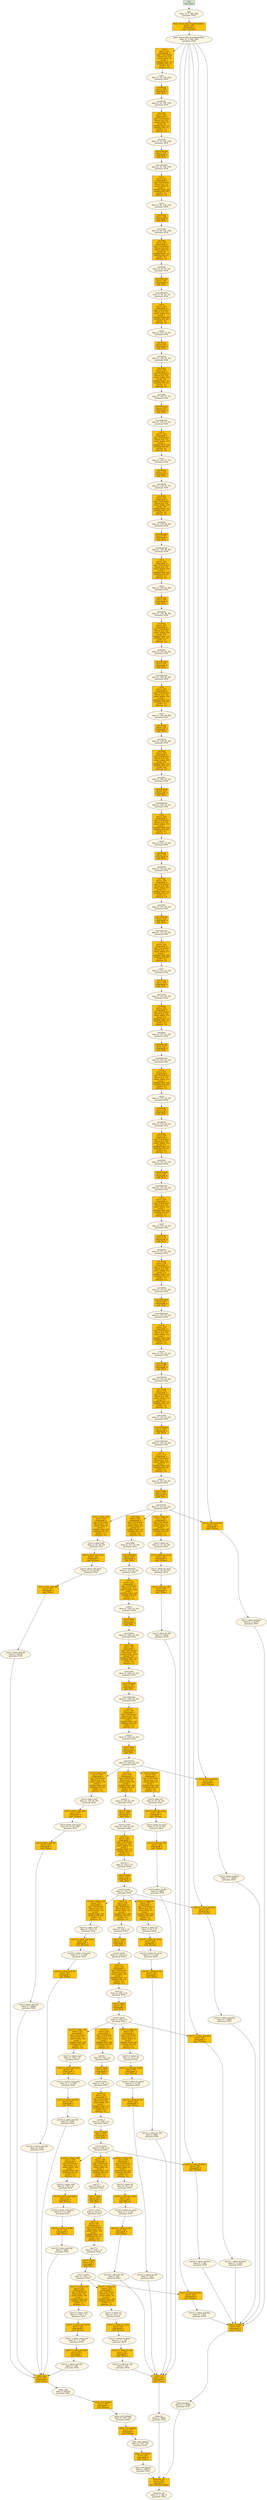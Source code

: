 strict digraph Network {
	layer_data [shape="box", style="filled", fillcolor="#D9EAD3", label="data\ntype: Input"];
	data_data [shape="ellipse", style="filled", fillcolor="#FCF6E3", label="data\ndims: [1, 3, 300, 300]\nprecision: FP32"];
	layer_data -> data_data;
	layer_Mul1__Fused_Mul__FusedScaleShift_ [shape="box", style="filled", fillcolor="#D9EAD3", fillcolor="#FFC405", label="Mul1_/Fused_Mul_/FusedScaleShift_\ndevice: CPU\nsubgraph#: 0\ntype: ScaleShift"];
	data_Mul1__Fused_Mul__FusedScaleShift_ [shape="ellipse", style="filled", fillcolor="#FCF6E3", label="Mul1_/Fused_Mul_/FusedScaleShift_\ndims: [1, 3, 300, 300]\nprecision: FP16"];
	layer_Mul1__Fused_Mul__FusedScaleShift_ -> data_Mul1__Fused_Mul__FusedScaleShift_;
	data_data -> layer_Mul1__Fused_Mul__FusedScaleShift_;
	layer_conv0 [shape="box", style="filled", fillcolor="#D9EAD3", fillcolor="#FFC405", label="conv0\ndevice: CPU\nsubgraph#: 0\ntype: Convolution\nkernel size: 3x3\noutput depth: 32\ngroup: 1\npadding begin: 1x1\npadding end: 1x1\nstrides: 2x2\ndilations: 1x1"];
	data_conv0 [shape="ellipse", style="filled", fillcolor="#FCF6E3", label="conv0\ndims: [1, 32, 150, 150]\nprecision: FP16"];
	layer_conv0 -> data_conv0;
	data_Mul1__Fused_Mul__FusedScaleShift_ -> layer_conv0;
	layer_conv0_relu [shape="box", style="filled", fillcolor="#D9EAD3", fillcolor="#FFC405", label="conv0/relu\ndevice: CPU\nsubgraph#: 0\ntype: ReLU"];
	data_conv0_relu [shape="ellipse", style="filled", fillcolor="#FCF6E3", label="conv0/relu\ndims: [1, 32, 150, 150]\nprecision: FP16"];
	layer_conv0_relu -> data_conv0_relu;
	data_conv0 -> layer_conv0_relu;
	layer_conv1_dw [shape="box", style="filled", fillcolor="#D9EAD3", fillcolor="#FFC405", label="conv1/dw\ndevice: CPU\nsubgraph#: 0\ntype: Convolution\nkernel size: 3x3\noutput depth: 32\ngroup: 32\npadding begin: 1x1\npadding end: 1x1\nstrides: 1x1\ndilations: 1x1"];
	data_conv1_dw [shape="ellipse", style="filled", fillcolor="#FCF6E3", label="conv1/dw\ndims: [1, 32, 150, 150]\nprecision: FP16"];
	layer_conv1_dw -> data_conv1_dw;
	data_conv0_relu -> layer_conv1_dw;
	layer_conv1_dw_relu [shape="box", style="filled", fillcolor="#D9EAD3", fillcolor="#FFC405", label="conv1/dw/relu\ndevice: CPU\nsubgraph#: 0\ntype: ReLU"];
	data_conv1_dw_relu [shape="ellipse", style="filled", fillcolor="#FCF6E3", label="conv1/dw/relu\ndims: [1, 32, 150, 150]\nprecision: FP16"];
	layer_conv1_dw_relu -> data_conv1_dw_relu;
	data_conv1_dw -> layer_conv1_dw_relu;
	layer_conv1 [shape="box", style="filled", fillcolor="#D9EAD3", fillcolor="#FFC405", label="conv1\ndevice: CPU\nsubgraph#: 0\ntype: Convolution\nkernel size: 1x1\noutput depth: 64\ngroup: 1\npadding begin: 0x0\npadding end: 0x0\nstrides: 1x1\ndilations: 1x1"];
	data_conv1 [shape="ellipse", style="filled", fillcolor="#FCF6E3", label="conv1\ndims: [1, 64, 150, 150]\nprecision: FP16"];
	layer_conv1 -> data_conv1;
	data_conv1_dw_relu -> layer_conv1;
	layer_conv1_relu [shape="box", style="filled", fillcolor="#D9EAD3", fillcolor="#FFC405", label="conv1/relu\ndevice: CPU\nsubgraph#: 0\ntype: ReLU"];
	data_conv1_relu [shape="ellipse", style="filled", fillcolor="#FCF6E3", label="conv1/relu\ndims: [1, 64, 150, 150]\nprecision: FP16"];
	layer_conv1_relu -> data_conv1_relu;
	data_conv1 -> layer_conv1_relu;
	layer_conv2_dw [shape="box", style="filled", fillcolor="#D9EAD3", fillcolor="#FFC405", label="conv2/dw\ndevice: CPU\nsubgraph#: 0\ntype: Convolution\nkernel size: 3x3\noutput depth: 64\ngroup: 64\npadding begin: 1x1\npadding end: 1x1\nstrides: 2x2\ndilations: 1x1"];
	data_conv2_dw [shape="ellipse", style="filled", fillcolor="#FCF6E3", label="conv2/dw\ndims: [1, 64, 75, 75]\nprecision: FP16"];
	layer_conv2_dw -> data_conv2_dw;
	data_conv1_relu -> layer_conv2_dw;
	layer_conv2_dw_relu [shape="box", style="filled", fillcolor="#D9EAD3", fillcolor="#FFC405", label="conv2/dw/relu\ndevice: CPU\nsubgraph#: 0\ntype: ReLU"];
	data_conv2_dw_relu [shape="ellipse", style="filled", fillcolor="#FCF6E3", label="conv2/dw/relu\ndims: [1, 64, 75, 75]\nprecision: FP16"];
	layer_conv2_dw_relu -> data_conv2_dw_relu;
	data_conv2_dw -> layer_conv2_dw_relu;
	layer_conv2 [shape="box", style="filled", fillcolor="#D9EAD3", fillcolor="#FFC405", label="conv2\ndevice: CPU\nsubgraph#: 0\ntype: Convolution\nkernel size: 1x1\noutput depth: 128\ngroup: 1\npadding begin: 0x0\npadding end: 0x0\nstrides: 1x1\ndilations: 1x1"];
	data_conv2 [shape="ellipse", style="filled", fillcolor="#FCF6E3", label="conv2\ndims: [1, 128, 75, 75]\nprecision: FP16"];
	layer_conv2 -> data_conv2;
	data_conv2_dw_relu -> layer_conv2;
	layer_conv2_relu [shape="box", style="filled", fillcolor="#D9EAD3", fillcolor="#FFC405", label="conv2/relu\ndevice: CPU\nsubgraph#: 0\ntype: ReLU"];
	data_conv2_relu [shape="ellipse", style="filled", fillcolor="#FCF6E3", label="conv2/relu\ndims: [1, 128, 75, 75]\nprecision: FP16"];
	layer_conv2_relu -> data_conv2_relu;
	data_conv2 -> layer_conv2_relu;
	layer_conv3_dw [shape="box", style="filled", fillcolor="#D9EAD3", fillcolor="#FFC405", label="conv3/dw\ndevice: CPU\nsubgraph#: 0\ntype: Convolution\nkernel size: 3x3\noutput depth: 128\ngroup: 128\npadding begin: 1x1\npadding end: 1x1\nstrides: 1x1\ndilations: 1x1"];
	data_conv3_dw [shape="ellipse", style="filled", fillcolor="#FCF6E3", label="conv3/dw\ndims: [1, 128, 75, 75]\nprecision: FP16"];
	layer_conv3_dw -> data_conv3_dw;
	data_conv2_relu -> layer_conv3_dw;
	layer_conv3_dw_relu [shape="box", style="filled", fillcolor="#D9EAD3", fillcolor="#FFC405", label="conv3/dw/relu\ndevice: CPU\nsubgraph#: 0\ntype: ReLU"];
	data_conv3_dw_relu [shape="ellipse", style="filled", fillcolor="#FCF6E3", label="conv3/dw/relu\ndims: [1, 128, 75, 75]\nprecision: FP16"];
	layer_conv3_dw_relu -> data_conv3_dw_relu;
	data_conv3_dw -> layer_conv3_dw_relu;
	layer_conv3 [shape="box", style="filled", fillcolor="#D9EAD3", fillcolor="#FFC405", label="conv3\ndevice: CPU\nsubgraph#: 0\ntype: Convolution\nkernel size: 1x1\noutput depth: 128\ngroup: 1\npadding begin: 0x0\npadding end: 0x0\nstrides: 1x1\ndilations: 1x1"];
	data_conv3 [shape="ellipse", style="filled", fillcolor="#FCF6E3", label="conv3\ndims: [1, 128, 75, 75]\nprecision: FP16"];
	layer_conv3 -> data_conv3;
	data_conv3_dw_relu -> layer_conv3;
	layer_conv3_relu [shape="box", style="filled", fillcolor="#D9EAD3", fillcolor="#FFC405", label="conv3/relu\ndevice: CPU\nsubgraph#: 0\ntype: ReLU"];
	data_conv3_relu [shape="ellipse", style="filled", fillcolor="#FCF6E3", label="conv3/relu\ndims: [1, 128, 75, 75]\nprecision: FP16"];
	layer_conv3_relu -> data_conv3_relu;
	data_conv3 -> layer_conv3_relu;
	layer_conv4_dw [shape="box", style="filled", fillcolor="#D9EAD3", fillcolor="#FFC405", label="conv4/dw\ndevice: CPU\nsubgraph#: 0\ntype: Convolution\nkernel size: 3x3\noutput depth: 128\ngroup: 128\npadding begin: 1x1\npadding end: 1x1\nstrides: 2x2\ndilations: 1x1"];
	data_conv4_dw [shape="ellipse", style="filled", fillcolor="#FCF6E3", label="conv4/dw\ndims: [1, 128, 38, 38]\nprecision: FP16"];
	layer_conv4_dw -> data_conv4_dw;
	data_conv3_relu -> layer_conv4_dw;
	layer_conv4_dw_relu [shape="box", style="filled", fillcolor="#D9EAD3", fillcolor="#FFC405", label="conv4/dw/relu\ndevice: CPU\nsubgraph#: 0\ntype: ReLU"];
	data_conv4_dw_relu [shape="ellipse", style="filled", fillcolor="#FCF6E3", label="conv4/dw/relu\ndims: [1, 128, 38, 38]\nprecision: FP16"];
	layer_conv4_dw_relu -> data_conv4_dw_relu;
	data_conv4_dw -> layer_conv4_dw_relu;
	layer_conv4 [shape="box", style="filled", fillcolor="#D9EAD3", fillcolor="#FFC405", label="conv4\ndevice: CPU\nsubgraph#: 0\ntype: Convolution\nkernel size: 1x1\noutput depth: 256\ngroup: 1\npadding begin: 0x0\npadding end: 0x0\nstrides: 1x1\ndilations: 1x1"];
	data_conv4 [shape="ellipse", style="filled", fillcolor="#FCF6E3", label="conv4\ndims: [1, 256, 38, 38]\nprecision: FP16"];
	layer_conv4 -> data_conv4;
	data_conv4_dw_relu -> layer_conv4;
	layer_conv4_relu [shape="box", style="filled", fillcolor="#D9EAD3", fillcolor="#FFC405", label="conv4/relu\ndevice: CPU\nsubgraph#: 0\ntype: ReLU"];
	data_conv4_relu [shape="ellipse", style="filled", fillcolor="#FCF6E3", label="conv4/relu\ndims: [1, 256, 38, 38]\nprecision: FP16"];
	layer_conv4_relu -> data_conv4_relu;
	data_conv4 -> layer_conv4_relu;
	layer_conv5_dw [shape="box", style="filled", fillcolor="#D9EAD3", fillcolor="#FFC405", label="conv5/dw\ndevice: CPU\nsubgraph#: 0\ntype: Convolution\nkernel size: 3x3\noutput depth: 256\ngroup: 256\npadding begin: 1x1\npadding end: 1x1\nstrides: 1x1\ndilations: 1x1"];
	data_conv5_dw [shape="ellipse", style="filled", fillcolor="#FCF6E3", label="conv5/dw\ndims: [1, 256, 38, 38]\nprecision: FP16"];
	layer_conv5_dw -> data_conv5_dw;
	data_conv4_relu -> layer_conv5_dw;
	layer_conv5_dw_relu [shape="box", style="filled", fillcolor="#D9EAD3", fillcolor="#FFC405", label="conv5/dw/relu\ndevice: CPU\nsubgraph#: 0\ntype: ReLU"];
	data_conv5_dw_relu [shape="ellipse", style="filled", fillcolor="#FCF6E3", label="conv5/dw/relu\ndims: [1, 256, 38, 38]\nprecision: FP16"];
	layer_conv5_dw_relu -> data_conv5_dw_relu;
	data_conv5_dw -> layer_conv5_dw_relu;
	layer_conv5 [shape="box", style="filled", fillcolor="#D9EAD3", fillcolor="#FFC405", label="conv5\ndevice: CPU\nsubgraph#: 0\ntype: Convolution\nkernel size: 1x1\noutput depth: 256\ngroup: 1\npadding begin: 0x0\npadding end: 0x0\nstrides: 1x1\ndilations: 1x1"];
	data_conv5 [shape="ellipse", style="filled", fillcolor="#FCF6E3", label="conv5\ndims: [1, 256, 38, 38]\nprecision: FP16"];
	layer_conv5 -> data_conv5;
	data_conv5_dw_relu -> layer_conv5;
	layer_conv5_relu [shape="box", style="filled", fillcolor="#D9EAD3", fillcolor="#FFC405", label="conv5/relu\ndevice: CPU\nsubgraph#: 0\ntype: ReLU"];
	data_conv5_relu [shape="ellipse", style="filled", fillcolor="#FCF6E3", label="conv5/relu\ndims: [1, 256, 38, 38]\nprecision: FP16"];
	layer_conv5_relu -> data_conv5_relu;
	data_conv5 -> layer_conv5_relu;
	layer_conv6_dw [shape="box", style="filled", fillcolor="#D9EAD3", fillcolor="#FFC405", label="conv6/dw\ndevice: CPU\nsubgraph#: 0\ntype: Convolution\nkernel size: 3x3\noutput depth: 256\ngroup: 256\npadding begin: 1x1\npadding end: 1x1\nstrides: 2x2\ndilations: 1x1"];
	data_conv6_dw [shape="ellipse", style="filled", fillcolor="#FCF6E3", label="conv6/dw\ndims: [1, 256, 19, 19]\nprecision: FP16"];
	layer_conv6_dw -> data_conv6_dw;
	data_conv5_relu -> layer_conv6_dw;
	layer_conv6_dw_relu [shape="box", style="filled", fillcolor="#D9EAD3", fillcolor="#FFC405", label="conv6/dw/relu\ndevice: CPU\nsubgraph#: 0\ntype: ReLU"];
	data_conv6_dw_relu [shape="ellipse", style="filled", fillcolor="#FCF6E3", label="conv6/dw/relu\ndims: [1, 256, 19, 19]\nprecision: FP16"];
	layer_conv6_dw_relu -> data_conv6_dw_relu;
	data_conv6_dw -> layer_conv6_dw_relu;
	layer_conv6 [shape="box", style="filled", fillcolor="#D9EAD3", fillcolor="#FFC405", label="conv6\ndevice: CPU\nsubgraph#: 0\ntype: Convolution\nkernel size: 1x1\noutput depth: 512\ngroup: 1\npadding begin: 0x0\npadding end: 0x0\nstrides: 1x1\ndilations: 1x1"];
	data_conv6 [shape="ellipse", style="filled", fillcolor="#FCF6E3", label="conv6\ndims: [1, 512, 19, 19]\nprecision: FP16"];
	layer_conv6 -> data_conv6;
	data_conv6_dw_relu -> layer_conv6;
	layer_conv6_relu [shape="box", style="filled", fillcolor="#D9EAD3", fillcolor="#FFC405", label="conv6/relu\ndevice: CPU\nsubgraph#: 0\ntype: ReLU"];
	data_conv6_relu [shape="ellipse", style="filled", fillcolor="#FCF6E3", label="conv6/relu\ndims: [1, 512, 19, 19]\nprecision: FP16"];
	layer_conv6_relu -> data_conv6_relu;
	data_conv6 -> layer_conv6_relu;
	layer_conv7_dw [shape="box", style="filled", fillcolor="#D9EAD3", fillcolor="#FFC405", label="conv7/dw\ndevice: CPU\nsubgraph#: 0\ntype: Convolution\nkernel size: 3x3\noutput depth: 512\ngroup: 512\npadding begin: 1x1\npadding end: 1x1\nstrides: 1x1\ndilations: 1x1"];
	data_conv7_dw [shape="ellipse", style="filled", fillcolor="#FCF6E3", label="conv7/dw\ndims: [1, 512, 19, 19]\nprecision: FP16"];
	layer_conv7_dw -> data_conv7_dw;
	data_conv6_relu -> layer_conv7_dw;
	layer_conv7_dw_relu [shape="box", style="filled", fillcolor="#D9EAD3", fillcolor="#FFC405", label="conv7/dw/relu\ndevice: CPU\nsubgraph#: 0\ntype: ReLU"];
	data_conv7_dw_relu [shape="ellipse", style="filled", fillcolor="#FCF6E3", label="conv7/dw/relu\ndims: [1, 512, 19, 19]\nprecision: FP16"];
	layer_conv7_dw_relu -> data_conv7_dw_relu;
	data_conv7_dw -> layer_conv7_dw_relu;
	layer_conv7 [shape="box", style="filled", fillcolor="#D9EAD3", fillcolor="#FFC405", label="conv7\ndevice: CPU\nsubgraph#: 0\ntype: Convolution\nkernel size: 1x1\noutput depth: 512\ngroup: 1\npadding begin: 0x0\npadding end: 0x0\nstrides: 1x1\ndilations: 1x1"];
	data_conv7 [shape="ellipse", style="filled", fillcolor="#FCF6E3", label="conv7\ndims: [1, 512, 19, 19]\nprecision: FP16"];
	layer_conv7 -> data_conv7;
	data_conv7_dw_relu -> layer_conv7;
	layer_conv7_relu [shape="box", style="filled", fillcolor="#D9EAD3", fillcolor="#FFC405", label="conv7/relu\ndevice: CPU\nsubgraph#: 0\ntype: ReLU"];
	data_conv7_relu [shape="ellipse", style="filled", fillcolor="#FCF6E3", label="conv7/relu\ndims: [1, 512, 19, 19]\nprecision: FP16"];
	layer_conv7_relu -> data_conv7_relu;
	data_conv7 -> layer_conv7_relu;
	layer_conv8_dw [shape="box", style="filled", fillcolor="#D9EAD3", fillcolor="#FFC405", label="conv8/dw\ndevice: CPU\nsubgraph#: 0\ntype: Convolution\nkernel size: 3x3\noutput depth: 512\ngroup: 512\npadding begin: 1x1\npadding end: 1x1\nstrides: 1x1\ndilations: 1x1"];
	data_conv8_dw [shape="ellipse", style="filled", fillcolor="#FCF6E3", label="conv8/dw\ndims: [1, 512, 19, 19]\nprecision: FP16"];
	layer_conv8_dw -> data_conv8_dw;
	data_conv7_relu -> layer_conv8_dw;
	layer_conv8_dw_relu [shape="box", style="filled", fillcolor="#D9EAD3", fillcolor="#FFC405", label="conv8/dw/relu\ndevice: CPU\nsubgraph#: 0\ntype: ReLU"];
	data_conv8_dw_relu [shape="ellipse", style="filled", fillcolor="#FCF6E3", label="conv8/dw/relu\ndims: [1, 512, 19, 19]\nprecision: FP16"];
	layer_conv8_dw_relu -> data_conv8_dw_relu;
	data_conv8_dw -> layer_conv8_dw_relu;
	layer_conv8 [shape="box", style="filled", fillcolor="#D9EAD3", fillcolor="#FFC405", label="conv8\ndevice: CPU\nsubgraph#: 0\ntype: Convolution\nkernel size: 1x1\noutput depth: 512\ngroup: 1\npadding begin: 0x0\npadding end: 0x0\nstrides: 1x1\ndilations: 1x1"];
	data_conv8 [shape="ellipse", style="filled", fillcolor="#FCF6E3", label="conv8\ndims: [1, 512, 19, 19]\nprecision: FP16"];
	layer_conv8 -> data_conv8;
	data_conv8_dw_relu -> layer_conv8;
	layer_conv8_relu [shape="box", style="filled", fillcolor="#D9EAD3", fillcolor="#FFC405", label="conv8/relu\ndevice: CPU\nsubgraph#: 0\ntype: ReLU"];
	data_conv8_relu [shape="ellipse", style="filled", fillcolor="#FCF6E3", label="conv8/relu\ndims: [1, 512, 19, 19]\nprecision: FP16"];
	layer_conv8_relu -> data_conv8_relu;
	data_conv8 -> layer_conv8_relu;
	layer_conv9_dw [shape="box", style="filled", fillcolor="#D9EAD3", fillcolor="#FFC405", label="conv9/dw\ndevice: CPU\nsubgraph#: 0\ntype: Convolution\nkernel size: 3x3\noutput depth: 512\ngroup: 512\npadding begin: 1x1\npadding end: 1x1\nstrides: 1x1\ndilations: 1x1"];
	data_conv9_dw [shape="ellipse", style="filled", fillcolor="#FCF6E3", label="conv9/dw\ndims: [1, 512, 19, 19]\nprecision: FP16"];
	layer_conv9_dw -> data_conv9_dw;
	data_conv8_relu -> layer_conv9_dw;
	layer_conv9_dw_relu [shape="box", style="filled", fillcolor="#D9EAD3", fillcolor="#FFC405", label="conv9/dw/relu\ndevice: CPU\nsubgraph#: 0\ntype: ReLU"];
	data_conv9_dw_relu [shape="ellipse", style="filled", fillcolor="#FCF6E3", label="conv9/dw/relu\ndims: [1, 512, 19, 19]\nprecision: FP16"];
	layer_conv9_dw_relu -> data_conv9_dw_relu;
	data_conv9_dw -> layer_conv9_dw_relu;
	layer_conv9 [shape="box", style="filled", fillcolor="#D9EAD3", fillcolor="#FFC405", label="conv9\ndevice: CPU\nsubgraph#: 0\ntype: Convolution\nkernel size: 1x1\noutput depth: 512\ngroup: 1\npadding begin: 0x0\npadding end: 0x0\nstrides: 1x1\ndilations: 1x1"];
	data_conv9 [shape="ellipse", style="filled", fillcolor="#FCF6E3", label="conv9\ndims: [1, 512, 19, 19]\nprecision: FP16"];
	layer_conv9 -> data_conv9;
	data_conv9_dw_relu -> layer_conv9;
	layer_conv9_relu [shape="box", style="filled", fillcolor="#D9EAD3", fillcolor="#FFC405", label="conv9/relu\ndevice: CPU\nsubgraph#: 0\ntype: ReLU"];
	data_conv9_relu [shape="ellipse", style="filled", fillcolor="#FCF6E3", label="conv9/relu\ndims: [1, 512, 19, 19]\nprecision: FP16"];
	layer_conv9_relu -> data_conv9_relu;
	data_conv9 -> layer_conv9_relu;
	layer_conv10_dw [shape="box", style="filled", fillcolor="#D9EAD3", fillcolor="#FFC405", label="conv10/dw\ndevice: CPU\nsubgraph#: 0\ntype: Convolution\nkernel size: 3x3\noutput depth: 512\ngroup: 512\npadding begin: 1x1\npadding end: 1x1\nstrides: 1x1\ndilations: 1x1"];
	data_conv10_dw [shape="ellipse", style="filled", fillcolor="#FCF6E3", label="conv10/dw\ndims: [1, 512, 19, 19]\nprecision: FP16"];
	layer_conv10_dw -> data_conv10_dw;
	data_conv9_relu -> layer_conv10_dw;
	layer_conv10_dw_relu [shape="box", style="filled", fillcolor="#D9EAD3", fillcolor="#FFC405", label="conv10/dw/relu\ndevice: CPU\nsubgraph#: 0\ntype: ReLU"];
	data_conv10_dw_relu [shape="ellipse", style="filled", fillcolor="#FCF6E3", label="conv10/dw/relu\ndims: [1, 512, 19, 19]\nprecision: FP16"];
	layer_conv10_dw_relu -> data_conv10_dw_relu;
	data_conv10_dw -> layer_conv10_dw_relu;
	layer_conv10 [shape="box", style="filled", fillcolor="#D9EAD3", fillcolor="#FFC405", label="conv10\ndevice: CPU\nsubgraph#: 0\ntype: Convolution\nkernel size: 1x1\noutput depth: 512\ngroup: 1\npadding begin: 0x0\npadding end: 0x0\nstrides: 1x1\ndilations: 1x1"];
	data_conv10 [shape="ellipse", style="filled", fillcolor="#FCF6E3", label="conv10\ndims: [1, 512, 19, 19]\nprecision: FP16"];
	layer_conv10 -> data_conv10;
	data_conv10_dw_relu -> layer_conv10;
	layer_conv10_relu [shape="box", style="filled", fillcolor="#D9EAD3", fillcolor="#FFC405", label="conv10/relu\ndevice: CPU\nsubgraph#: 0\ntype: ReLU"];
	data_conv10_relu [shape="ellipse", style="filled", fillcolor="#FCF6E3", label="conv10/relu\ndims: [1, 512, 19, 19]\nprecision: FP16"];
	layer_conv10_relu -> data_conv10_relu;
	data_conv10 -> layer_conv10_relu;
	layer_conv11_dw [shape="box", style="filled", fillcolor="#D9EAD3", fillcolor="#FFC405", label="conv11/dw\ndevice: CPU\nsubgraph#: 0\ntype: Convolution\nkernel size: 3x3\noutput depth: 512\ngroup: 512\npadding begin: 1x1\npadding end: 1x1\nstrides: 1x1\ndilations: 1x1"];
	data_conv11_dw [shape="ellipse", style="filled", fillcolor="#FCF6E3", label="conv11/dw\ndims: [1, 512, 19, 19]\nprecision: FP16"];
	layer_conv11_dw -> data_conv11_dw;
	data_conv10_relu -> layer_conv11_dw;
	layer_conv11_dw_relu [shape="box", style="filled", fillcolor="#D9EAD3", fillcolor="#FFC405", label="conv11/dw/relu\ndevice: CPU\nsubgraph#: 0\ntype: ReLU"];
	data_conv11_dw_relu [shape="ellipse", style="filled", fillcolor="#FCF6E3", label="conv11/dw/relu\ndims: [1, 512, 19, 19]\nprecision: FP16"];
	layer_conv11_dw_relu -> data_conv11_dw_relu;
	data_conv11_dw -> layer_conv11_dw_relu;
	layer_conv11 [shape="box", style="filled", fillcolor="#D9EAD3", fillcolor="#FFC405", label="conv11\ndevice: CPU\nsubgraph#: 0\ntype: Convolution\nkernel size: 1x1\noutput depth: 512\ngroup: 1\npadding begin: 0x0\npadding end: 0x0\nstrides: 1x1\ndilations: 1x1"];
	data_conv11 [shape="ellipse", style="filled", fillcolor="#FCF6E3", label="conv11\ndims: [1, 512, 19, 19]\nprecision: FP16"];
	layer_conv11 -> data_conv11;
	data_conv11_dw_relu -> layer_conv11;
	layer_conv11_relu [shape="box", style="filled", fillcolor="#D9EAD3", fillcolor="#FFC405", label="conv11/relu\ndevice: CPU\nsubgraph#: 0\ntype: ReLU"];
	data_conv11_relu [shape="ellipse", style="filled", fillcolor="#FCF6E3", label="conv11/relu\ndims: [1, 512, 19, 19]\nprecision: FP16"];
	layer_conv11_relu -> data_conv11_relu;
	data_conv11 -> layer_conv11_relu;
	layer_conv12_dw [shape="box", style="filled", fillcolor="#D9EAD3", fillcolor="#FFC405", label="conv12/dw\ndevice: CPU\nsubgraph#: 0\ntype: Convolution\nkernel size: 3x3\noutput depth: 512\ngroup: 512\npadding begin: 1x1\npadding end: 1x1\nstrides: 2x2\ndilations: 1x1"];
	data_conv12_dw [shape="ellipse", style="filled", fillcolor="#FCF6E3", label="conv12/dw\ndims: [1, 512, 10, 10]\nprecision: FP16"];
	layer_conv12_dw -> data_conv12_dw;
	data_conv11_relu -> layer_conv12_dw;
	layer_conv12_dw_relu [shape="box", style="filled", fillcolor="#D9EAD3", fillcolor="#FFC405", label="conv12/dw/relu\ndevice: CPU\nsubgraph#: 0\ntype: ReLU"];
	data_conv12_dw_relu [shape="ellipse", style="filled", fillcolor="#FCF6E3", label="conv12/dw/relu\ndims: [1, 512, 10, 10]\nprecision: FP16"];
	layer_conv12_dw_relu -> data_conv12_dw_relu;
	data_conv12_dw -> layer_conv12_dw_relu;
	layer_conv12 [shape="box", style="filled", fillcolor="#D9EAD3", fillcolor="#FFC405", label="conv12\ndevice: CPU\nsubgraph#: 0\ntype: Convolution\nkernel size: 1x1\noutput depth: 1024\ngroup: 1\npadding begin: 0x0\npadding end: 0x0\nstrides: 1x1\ndilations: 1x1"];
	data_conv12 [shape="ellipse", style="filled", fillcolor="#FCF6E3", label="conv12\ndims: [1, 1024, 10, 10]\nprecision: FP16"];
	layer_conv12 -> data_conv12;
	data_conv12_dw_relu -> layer_conv12;
	layer_conv12_relu [shape="box", style="filled", fillcolor="#D9EAD3", fillcolor="#FFC405", label="conv12/relu\ndevice: CPU\nsubgraph#: 0\ntype: ReLU"];
	data_conv12_relu [shape="ellipse", style="filled", fillcolor="#FCF6E3", label="conv12/relu\ndims: [1, 1024, 10, 10]\nprecision: FP16"];
	layer_conv12_relu -> data_conv12_relu;
	data_conv12 -> layer_conv12_relu;
	layer_conv13_dw [shape="box", style="filled", fillcolor="#D9EAD3", fillcolor="#FFC405", label="conv13/dw\ndevice: CPU\nsubgraph#: 0\ntype: Convolution\nkernel size: 3x3\noutput depth: 1024\ngroup: 1024\npadding begin: 1x1\npadding end: 1x1\nstrides: 1x1\ndilations: 1x1"];
	data_conv13_dw [shape="ellipse", style="filled", fillcolor="#FCF6E3", label="conv13/dw\ndims: [1, 1024, 10, 10]\nprecision: FP16"];
	layer_conv13_dw -> data_conv13_dw;
	data_conv12_relu -> layer_conv13_dw;
	layer_conv13_dw_relu [shape="box", style="filled", fillcolor="#D9EAD3", fillcolor="#FFC405", label="conv13/dw/relu\ndevice: CPU\nsubgraph#: 0\ntype: ReLU"];
	data_conv13_dw_relu [shape="ellipse", style="filled", fillcolor="#FCF6E3", label="conv13/dw/relu\ndims: [1, 1024, 10, 10]\nprecision: FP16"];
	layer_conv13_dw_relu -> data_conv13_dw_relu;
	data_conv13_dw -> layer_conv13_dw_relu;
	layer_conv13 [shape="box", style="filled", fillcolor="#D9EAD3", fillcolor="#FFC405", label="conv13\ndevice: CPU\nsubgraph#: 0\ntype: Convolution\nkernel size: 1x1\noutput depth: 1024\ngroup: 1\npadding begin: 0x0\npadding end: 0x0\nstrides: 1x1\ndilations: 1x1"];
	data_conv13 [shape="ellipse", style="filled", fillcolor="#FCF6E3", label="conv13\ndims: [1, 1024, 10, 10]\nprecision: FP16"];
	layer_conv13 -> data_conv13;
	data_conv13_dw_relu -> layer_conv13;
	layer_conv13_relu [shape="box", style="filled", fillcolor="#D9EAD3", fillcolor="#FFC405", label="conv13/relu\ndevice: CPU\nsubgraph#: 0\ntype: ReLU"];
	data_conv13_relu [shape="ellipse", style="filled", fillcolor="#FCF6E3", label="conv13/relu\ndims: [1, 1024, 10, 10]\nprecision: FP16"];
	layer_conv13_relu -> data_conv13_relu;
	data_conv13 -> layer_conv13_relu;
	layer_conv14_1 [shape="box", style="filled", fillcolor="#D9EAD3", fillcolor="#FFC405", label="conv14_1\ndevice: CPU\nsubgraph#: 0\ntype: Convolution\nkernel size: 1x1\noutput depth: 256\ngroup: 1\npadding begin: 0x0\npadding end: 0x0\nstrides: 1x1\ndilations: 1x1"];
	data_conv14_1 [shape="ellipse", style="filled", fillcolor="#FCF6E3", label="conv14_1\ndims: [1, 256, 10, 10]\nprecision: FP16"];
	layer_conv14_1 -> data_conv14_1;
	data_conv13_relu -> layer_conv14_1;
	layer_conv14_1_relu [shape="box", style="filled", fillcolor="#D9EAD3", fillcolor="#FFC405", label="conv14_1/relu\ndevice: CPU\nsubgraph#: 0\ntype: ReLU"];
	data_conv14_1_relu [shape="ellipse", style="filled", fillcolor="#FCF6E3", label="conv14_1/relu\ndims: [1, 256, 10, 10]\nprecision: FP16"];
	layer_conv14_1_relu -> data_conv14_1_relu;
	data_conv14_1 -> layer_conv14_1_relu;
	layer_conv14_2 [shape="box", style="filled", fillcolor="#D9EAD3", fillcolor="#FFC405", label="conv14_2\ndevice: CPU\nsubgraph#: 0\ntype: Convolution\nkernel size: 3x3\noutput depth: 512\ngroup: 1\npadding begin: 1x1\npadding end: 1x1\nstrides: 2x2\ndilations: 1x1"];
	data_conv14_2 [shape="ellipse", style="filled", fillcolor="#FCF6E3", label="conv14_2\ndims: [1, 512, 5, 5]\nprecision: FP16"];
	layer_conv14_2 -> data_conv14_2;
	data_conv14_1_relu -> layer_conv14_2;
	layer_conv14_2_relu [shape="box", style="filled", fillcolor="#D9EAD3", fillcolor="#FFC405", label="conv14_2/relu\ndevice: CPU\nsubgraph#: 0\ntype: ReLU"];
	data_conv14_2_relu [shape="ellipse", style="filled", fillcolor="#FCF6E3", label="conv14_2/relu\ndims: [1, 512, 5, 5]\nprecision: FP16"];
	layer_conv14_2_relu -> data_conv14_2_relu;
	data_conv14_2 -> layer_conv14_2_relu;
	layer_conv15_1 [shape="box", style="filled", fillcolor="#D9EAD3", fillcolor="#FFC405", label="conv15_1\ndevice: CPU\nsubgraph#: 0\ntype: Convolution\nkernel size: 1x1\noutput depth: 128\ngroup: 1\npadding begin: 0x0\npadding end: 0x0\nstrides: 1x1\ndilations: 1x1"];
	data_conv15_1 [shape="ellipse", style="filled", fillcolor="#FCF6E3", label="conv15_1\ndims: [1, 128, 5, 5]\nprecision: FP16"];
	layer_conv15_1 -> data_conv15_1;
	data_conv14_2_relu -> layer_conv15_1;
	layer_conv15_1_relu [shape="box", style="filled", fillcolor="#D9EAD3", fillcolor="#FFC405", label="conv15_1/relu\ndevice: CPU\nsubgraph#: 0\ntype: ReLU"];
	data_conv15_1_relu [shape="ellipse", style="filled", fillcolor="#FCF6E3", label="conv15_1/relu\ndims: [1, 128, 5, 5]\nprecision: FP16"];
	layer_conv15_1_relu -> data_conv15_1_relu;
	data_conv15_1 -> layer_conv15_1_relu;
	layer_conv15_2 [shape="box", style="filled", fillcolor="#D9EAD3", fillcolor="#FFC405", label="conv15_2\ndevice: CPU\nsubgraph#: 0\ntype: Convolution\nkernel size: 3x3\noutput depth: 256\ngroup: 1\npadding begin: 1x1\npadding end: 1x1\nstrides: 2x2\ndilations: 1x1"];
	data_conv15_2 [shape="ellipse", style="filled", fillcolor="#FCF6E3", label="conv15_2\ndims: [1, 256, 3, 3]\nprecision: FP16"];
	layer_conv15_2 -> data_conv15_2;
	data_conv15_1_relu -> layer_conv15_2;
	layer_conv15_2_relu [shape="box", style="filled", fillcolor="#D9EAD3", fillcolor="#FFC405", label="conv15_2/relu\ndevice: CPU\nsubgraph#: 0\ntype: ReLU"];
	data_conv15_2_relu [shape="ellipse", style="filled", fillcolor="#FCF6E3", label="conv15_2/relu\ndims: [1, 256, 3, 3]\nprecision: FP16"];
	layer_conv15_2_relu -> data_conv15_2_relu;
	data_conv15_2 -> layer_conv15_2_relu;
	layer_conv16_1 [shape="box", style="filled", fillcolor="#D9EAD3", fillcolor="#FFC405", label="conv16_1\ndevice: CPU\nsubgraph#: 0\ntype: Convolution\nkernel size: 1x1\noutput depth: 128\ngroup: 1\npadding begin: 0x0\npadding end: 0x0\nstrides: 1x1\ndilations: 1x1"];
	data_conv16_1 [shape="ellipse", style="filled", fillcolor="#FCF6E3", label="conv16_1\ndims: [1, 128, 3, 3]\nprecision: FP16"];
	layer_conv16_1 -> data_conv16_1;
	data_conv15_2_relu -> layer_conv16_1;
	layer_conv16_1_relu [shape="box", style="filled", fillcolor="#D9EAD3", fillcolor="#FFC405", label="conv16_1/relu\ndevice: CPU\nsubgraph#: 0\ntype: ReLU"];
	data_conv16_1_relu [shape="ellipse", style="filled", fillcolor="#FCF6E3", label="conv16_1/relu\ndims: [1, 128, 3, 3]\nprecision: FP16"];
	layer_conv16_1_relu -> data_conv16_1_relu;
	data_conv16_1 -> layer_conv16_1_relu;
	layer_conv16_2 [shape="box", style="filled", fillcolor="#D9EAD3", fillcolor="#FFC405", label="conv16_2\ndevice: CPU\nsubgraph#: 0\ntype: Convolution\nkernel size: 3x3\noutput depth: 256\ngroup: 1\npadding begin: 1x1\npadding end: 1x1\nstrides: 2x2\ndilations: 1x1"];
	data_conv16_2 [shape="ellipse", style="filled", fillcolor="#FCF6E3", label="conv16_2\ndims: [1, 256, 2, 2]\nprecision: FP16"];
	layer_conv16_2 -> data_conv16_2;
	data_conv16_1_relu -> layer_conv16_2;
	layer_conv16_2_relu [shape="box", style="filled", fillcolor="#D9EAD3", fillcolor="#FFC405", label="conv16_2/relu\ndevice: CPU\nsubgraph#: 0\ntype: ReLU"];
	data_conv16_2_relu [shape="ellipse", style="filled", fillcolor="#FCF6E3", label="conv16_2/relu\ndims: [1, 256, 2, 2]\nprecision: FP16"];
	layer_conv16_2_relu -> data_conv16_2_relu;
	data_conv16_2 -> layer_conv16_2_relu;
	layer_conv17_1 [shape="box", style="filled", fillcolor="#D9EAD3", fillcolor="#FFC405", label="conv17_1\ndevice: CPU\nsubgraph#: 0\ntype: Convolution\nkernel size: 1x1\noutput depth: 64\ngroup: 1\npadding begin: 0x0\npadding end: 0x0\nstrides: 1x1\ndilations: 1x1"];
	data_conv17_1 [shape="ellipse", style="filled", fillcolor="#FCF6E3", label="conv17_1\ndims: [1, 64, 2, 2]\nprecision: FP16"];
	layer_conv17_1 -> data_conv17_1;
	data_conv16_2_relu -> layer_conv17_1;
	layer_conv17_1_relu [shape="box", style="filled", fillcolor="#D9EAD3", fillcolor="#FFC405", label="conv17_1/relu\ndevice: CPU\nsubgraph#: 0\ntype: ReLU"];
	data_conv17_1_relu [shape="ellipse", style="filled", fillcolor="#FCF6E3", label="conv17_1/relu\ndims: [1, 64, 2, 2]\nprecision: FP16"];
	layer_conv17_1_relu -> data_conv17_1_relu;
	data_conv17_1 -> layer_conv17_1_relu;
	layer_conv17_2 [shape="box", style="filled", fillcolor="#D9EAD3", fillcolor="#FFC405", label="conv17_2\ndevice: CPU\nsubgraph#: 0\ntype: Convolution\nkernel size: 3x3\noutput depth: 128\ngroup: 1\npadding begin: 1x1\npadding end: 1x1\nstrides: 2x2\ndilations: 1x1"];
	data_conv17_2 [shape="ellipse", style="filled", fillcolor="#FCF6E3", label="conv17_2\ndims: [1, 128, 1, 1]\nprecision: FP16"];
	layer_conv17_2 -> data_conv17_2;
	data_conv17_1_relu -> layer_conv17_2;
	layer_conv17_2_relu [shape="box", style="filled", fillcolor="#D9EAD3", fillcolor="#FFC405", label="conv17_2/relu\ndevice: CPU\nsubgraph#: 0\ntype: ReLU"];
	data_conv17_2_relu [shape="ellipse", style="filled", fillcolor="#FCF6E3", label="conv17_2/relu\ndims: [1, 128, 1, 1]\nprecision: FP16"];
	layer_conv17_2_relu -> data_conv17_2_relu;
	data_conv17_2 -> layer_conv17_2_relu;
	layer_conv17_2_mbox_priorbox [shape="box", style="filled", fillcolor="#D9EAD3", fillcolor="#FFC405", label="conv17_2_mbox_priorbox\ndevice: CPU\nsubgraph#: 0\ntype: PriorBox"];
	data_conv17_2_mbox_priorbox [shape="ellipse", style="filled", fillcolor="#FCF6E3", label="conv17_2_mbox_priorbox\ndims: [1, 2, 24]\nprecision: FP16"];
	layer_conv17_2_mbox_priorbox -> data_conv17_2_mbox_priorbox;
	data_conv17_2_relu -> layer_conv17_2_mbox_priorbox;
	data_Mul1__Fused_Mul__FusedScaleShift_ -> layer_conv17_2_mbox_priorbox;
	layer_conv17_2_mbox_loc [shape="box", style="filled", fillcolor="#D9EAD3", fillcolor="#FFC405", label="conv17_2_mbox_loc\ndevice: CPU\nsubgraph#: 0\ntype: Convolution\nkernel size: 1x1\noutput depth: 24\ngroup: 1\npadding begin: 0x0\npadding end: 0x0\nstrides: 1x1\ndilations: 1x1"];
	data_conv17_2_mbox_loc [shape="ellipse", style="filled", fillcolor="#FCF6E3", label="conv17_2_mbox_loc\ndims: [1, 24, 1, 1]\nprecision: FP16"];
	layer_conv17_2_mbox_loc -> data_conv17_2_mbox_loc;
	data_conv17_2_relu -> layer_conv17_2_mbox_loc;
	layer_conv17_2_mbox_loc_perm [shape="box", style="filled", fillcolor="#D9EAD3", fillcolor="#FFC405", label="conv17_2_mbox_loc_perm\ndevice: CPU\nsubgraph#: 0\ntype: Permute"];
	data_conv17_2_mbox_loc_perm [shape="ellipse", style="filled", fillcolor="#FCF6E3", label="conv17_2_mbox_loc_perm\ndims: [1, 1, 1, 24]\nprecision: FP16"];
	layer_conv17_2_mbox_loc_perm -> data_conv17_2_mbox_loc_perm;
	data_conv17_2_mbox_loc -> layer_conv17_2_mbox_loc_perm;
	layer_conv17_2_mbox_loc_flat [shape="box", style="filled", fillcolor="#D9EAD3", fillcolor="#FFC405", label="conv17_2_mbox_loc_flat\ndevice: CPU\nsubgraph#: 0\ntype: Flatten"];
	data_conv17_2_mbox_loc_flat [shape="ellipse", style="filled", fillcolor="#FCF6E3", label="conv17_2_mbox_loc_flat\ndims: [1, 24]\nprecision: FP16"];
	layer_conv17_2_mbox_loc_flat -> data_conv17_2_mbox_loc_flat;
	data_conv17_2_mbox_loc_perm -> layer_conv17_2_mbox_loc_flat;
	layer_conv17_2_mbox_conf [shape="box", style="filled", fillcolor="#D9EAD3", fillcolor="#FFC405", label="conv17_2_mbox_conf\ndevice: CPU\nsubgraph#: 0\ntype: Convolution\nkernel size: 1x1\noutput depth: 126\ngroup: 1\npadding begin: 0x0\npadding end: 0x0\nstrides: 1x1\ndilations: 1x1"];
	data_conv17_2_mbox_conf [shape="ellipse", style="filled", fillcolor="#FCF6E3", label="conv17_2_mbox_conf\ndims: [1, 126, 1, 1]\nprecision: FP16"];
	layer_conv17_2_mbox_conf -> data_conv17_2_mbox_conf;
	data_conv17_2_relu -> layer_conv17_2_mbox_conf;
	layer_conv17_2_mbox_conf_perm [shape="box", style="filled", fillcolor="#D9EAD3", fillcolor="#FFC405", label="conv17_2_mbox_conf_perm\ndevice: CPU\nsubgraph#: 0\ntype: Permute"];
	data_conv17_2_mbox_conf_perm [shape="ellipse", style="filled", fillcolor="#FCF6E3", label="conv17_2_mbox_conf_perm\ndims: [1, 1, 1, 126]\nprecision: FP16"];
	layer_conv17_2_mbox_conf_perm -> data_conv17_2_mbox_conf_perm;
	data_conv17_2_mbox_conf -> layer_conv17_2_mbox_conf_perm;
	layer_conv17_2_mbox_conf_flat [shape="box", style="filled", fillcolor="#D9EAD3", fillcolor="#FFC405", label="conv17_2_mbox_conf_flat\ndevice: CPU\nsubgraph#: 0\ntype: Flatten"];
	data_conv17_2_mbox_conf_flat [shape="ellipse", style="filled", fillcolor="#FCF6E3", label="conv17_2_mbox_conf_flat\ndims: [1, 126]\nprecision: FP16"];
	layer_conv17_2_mbox_conf_flat -> data_conv17_2_mbox_conf_flat;
	data_conv17_2_mbox_conf_perm -> layer_conv17_2_mbox_conf_flat;
	layer_conv16_2_mbox_priorbox [shape="box", style="filled", fillcolor="#D9EAD3", fillcolor="#FFC405", label="conv16_2_mbox_priorbox\ndevice: CPU\nsubgraph#: 0\ntype: PriorBox"];
	data_conv16_2_mbox_priorbox [shape="ellipse", style="filled", fillcolor="#FCF6E3", label="conv16_2_mbox_priorbox\ndims: [1, 2, 96]\nprecision: FP16"];
	layer_conv16_2_mbox_priorbox -> data_conv16_2_mbox_priorbox;
	data_conv16_2_relu -> layer_conv16_2_mbox_priorbox;
	data_Mul1__Fused_Mul__FusedScaleShift_ -> layer_conv16_2_mbox_priorbox;
	layer_conv16_2_mbox_loc [shape="box", style="filled", fillcolor="#D9EAD3", fillcolor="#FFC405", label="conv16_2_mbox_loc\ndevice: CPU\nsubgraph#: 0\ntype: Convolution\nkernel size: 1x1\noutput depth: 24\ngroup: 1\npadding begin: 0x0\npadding end: 0x0\nstrides: 1x1\ndilations: 1x1"];
	data_conv16_2_mbox_loc [shape="ellipse", style="filled", fillcolor="#FCF6E3", label="conv16_2_mbox_loc\ndims: [1, 24, 2, 2]\nprecision: FP16"];
	layer_conv16_2_mbox_loc -> data_conv16_2_mbox_loc;
	data_conv16_2_relu -> layer_conv16_2_mbox_loc;
	layer_conv16_2_mbox_loc_perm [shape="box", style="filled", fillcolor="#D9EAD3", fillcolor="#FFC405", label="conv16_2_mbox_loc_perm\ndevice: CPU\nsubgraph#: 0\ntype: Permute"];
	data_conv16_2_mbox_loc_perm [shape="ellipse", style="filled", fillcolor="#FCF6E3", label="conv16_2_mbox_loc_perm\ndims: [1, 2, 2, 24]\nprecision: FP16"];
	layer_conv16_2_mbox_loc_perm -> data_conv16_2_mbox_loc_perm;
	data_conv16_2_mbox_loc -> layer_conv16_2_mbox_loc_perm;
	layer_conv16_2_mbox_loc_flat [shape="box", style="filled", fillcolor="#D9EAD3", fillcolor="#FFC405", label="conv16_2_mbox_loc_flat\ndevice: CPU\nsubgraph#: 0\ntype: Flatten"];
	data_conv16_2_mbox_loc_flat [shape="ellipse", style="filled", fillcolor="#FCF6E3", label="conv16_2_mbox_loc_flat\ndims: [1, 96]\nprecision: FP16"];
	layer_conv16_2_mbox_loc_flat -> data_conv16_2_mbox_loc_flat;
	data_conv16_2_mbox_loc_perm -> layer_conv16_2_mbox_loc_flat;
	layer_conv16_2_mbox_conf [shape="box", style="filled", fillcolor="#D9EAD3", fillcolor="#FFC405", label="conv16_2_mbox_conf\ndevice: CPU\nsubgraph#: 0\ntype: Convolution\nkernel size: 1x1\noutput depth: 126\ngroup: 1\npadding begin: 0x0\npadding end: 0x0\nstrides: 1x1\ndilations: 1x1"];
	data_conv16_2_mbox_conf [shape="ellipse", style="filled", fillcolor="#FCF6E3", label="conv16_2_mbox_conf\ndims: [1, 126, 2, 2]\nprecision: FP16"];
	layer_conv16_2_mbox_conf -> data_conv16_2_mbox_conf;
	data_conv16_2_relu -> layer_conv16_2_mbox_conf;
	layer_conv16_2_mbox_conf_perm [shape="box", style="filled", fillcolor="#D9EAD3", fillcolor="#FFC405", label="conv16_2_mbox_conf_perm\ndevice: CPU\nsubgraph#: 0\ntype: Permute"];
	data_conv16_2_mbox_conf_perm [shape="ellipse", style="filled", fillcolor="#FCF6E3", label="conv16_2_mbox_conf_perm\ndims: [1, 2, 2, 126]\nprecision: FP16"];
	layer_conv16_2_mbox_conf_perm -> data_conv16_2_mbox_conf_perm;
	data_conv16_2_mbox_conf -> layer_conv16_2_mbox_conf_perm;
	layer_conv16_2_mbox_conf_flat [shape="box", style="filled", fillcolor="#D9EAD3", fillcolor="#FFC405", label="conv16_2_mbox_conf_flat\ndevice: CPU\nsubgraph#: 0\ntype: Flatten"];
	data_conv16_2_mbox_conf_flat [shape="ellipse", style="filled", fillcolor="#FCF6E3", label="conv16_2_mbox_conf_flat\ndims: [1, 504]\nprecision: FP16"];
	layer_conv16_2_mbox_conf_flat -> data_conv16_2_mbox_conf_flat;
	data_conv16_2_mbox_conf_perm -> layer_conv16_2_mbox_conf_flat;
	layer_conv15_2_mbox_priorbox [shape="box", style="filled", fillcolor="#D9EAD3", fillcolor="#FFC405", label="conv15_2_mbox_priorbox\ndevice: CPU\nsubgraph#: 0\ntype: PriorBox"];
	data_conv15_2_mbox_priorbox [shape="ellipse", style="filled", fillcolor="#FCF6E3", label="conv15_2_mbox_priorbox\ndims: [1, 2, 216]\nprecision: FP16"];
	layer_conv15_2_mbox_priorbox -> data_conv15_2_mbox_priorbox;
	data_conv15_2_relu -> layer_conv15_2_mbox_priorbox;
	data_Mul1__Fused_Mul__FusedScaleShift_ -> layer_conv15_2_mbox_priorbox;
	layer_conv15_2_mbox_loc [shape="box", style="filled", fillcolor="#D9EAD3", fillcolor="#FFC405", label="conv15_2_mbox_loc\ndevice: CPU\nsubgraph#: 0\ntype: Convolution\nkernel size: 1x1\noutput depth: 24\ngroup: 1\npadding begin: 0x0\npadding end: 0x0\nstrides: 1x1\ndilations: 1x1"];
	data_conv15_2_mbox_loc [shape="ellipse", style="filled", fillcolor="#FCF6E3", label="conv15_2_mbox_loc\ndims: [1, 24, 3, 3]\nprecision: FP16"];
	layer_conv15_2_mbox_loc -> data_conv15_2_mbox_loc;
	data_conv15_2_relu -> layer_conv15_2_mbox_loc;
	layer_conv15_2_mbox_loc_perm [shape="box", style="filled", fillcolor="#D9EAD3", fillcolor="#FFC405", label="conv15_2_mbox_loc_perm\ndevice: CPU\nsubgraph#: 0\ntype: Permute"];
	data_conv15_2_mbox_loc_perm [shape="ellipse", style="filled", fillcolor="#FCF6E3", label="conv15_2_mbox_loc_perm\ndims: [1, 3, 3, 24]\nprecision: FP16"];
	layer_conv15_2_mbox_loc_perm -> data_conv15_2_mbox_loc_perm;
	data_conv15_2_mbox_loc -> layer_conv15_2_mbox_loc_perm;
	layer_conv15_2_mbox_loc_flat [shape="box", style="filled", fillcolor="#D9EAD3", fillcolor="#FFC405", label="conv15_2_mbox_loc_flat\ndevice: CPU\nsubgraph#: 0\ntype: Flatten"];
	data_conv15_2_mbox_loc_flat [shape="ellipse", style="filled", fillcolor="#FCF6E3", label="conv15_2_mbox_loc_flat\ndims: [1, 216]\nprecision: FP16"];
	layer_conv15_2_mbox_loc_flat -> data_conv15_2_mbox_loc_flat;
	data_conv15_2_mbox_loc_perm -> layer_conv15_2_mbox_loc_flat;
	layer_conv15_2_mbox_conf [shape="box", style="filled", fillcolor="#D9EAD3", fillcolor="#FFC405", label="conv15_2_mbox_conf\ndevice: CPU\nsubgraph#: 0\ntype: Convolution\nkernel size: 1x1\noutput depth: 126\ngroup: 1\npadding begin: 0x0\npadding end: 0x0\nstrides: 1x1\ndilations: 1x1"];
	data_conv15_2_mbox_conf [shape="ellipse", style="filled", fillcolor="#FCF6E3", label="conv15_2_mbox_conf\ndims: [1, 126, 3, 3]\nprecision: FP16"];
	layer_conv15_2_mbox_conf -> data_conv15_2_mbox_conf;
	data_conv15_2_relu -> layer_conv15_2_mbox_conf;
	layer_conv15_2_mbox_conf_perm [shape="box", style="filled", fillcolor="#D9EAD3", fillcolor="#FFC405", label="conv15_2_mbox_conf_perm\ndevice: CPU\nsubgraph#: 0\ntype: Permute"];
	data_conv15_2_mbox_conf_perm [shape="ellipse", style="filled", fillcolor="#FCF6E3", label="conv15_2_mbox_conf_perm\ndims: [1, 3, 3, 126]\nprecision: FP16"];
	layer_conv15_2_mbox_conf_perm -> data_conv15_2_mbox_conf_perm;
	data_conv15_2_mbox_conf -> layer_conv15_2_mbox_conf_perm;
	layer_conv15_2_mbox_conf_flat [shape="box", style="filled", fillcolor="#D9EAD3", fillcolor="#FFC405", label="conv15_2_mbox_conf_flat\ndevice: CPU\nsubgraph#: 0\ntype: Flatten"];
	data_conv15_2_mbox_conf_flat [shape="ellipse", style="filled", fillcolor="#FCF6E3", label="conv15_2_mbox_conf_flat\ndims: [1, 1134]\nprecision: FP16"];
	layer_conv15_2_mbox_conf_flat -> data_conv15_2_mbox_conf_flat;
	data_conv15_2_mbox_conf_perm -> layer_conv15_2_mbox_conf_flat;
	layer_conv14_2_mbox_priorbox [shape="box", style="filled", fillcolor="#D9EAD3", fillcolor="#FFC405", label="conv14_2_mbox_priorbox\ndevice: CPU\nsubgraph#: 0\ntype: PriorBox"];
	data_conv14_2_mbox_priorbox [shape="ellipse", style="filled", fillcolor="#FCF6E3", label="conv14_2_mbox_priorbox\ndims: [1, 2, 600]\nprecision: FP16"];
	layer_conv14_2_mbox_priorbox -> data_conv14_2_mbox_priorbox;
	data_conv14_2_relu -> layer_conv14_2_mbox_priorbox;
	data_Mul1__Fused_Mul__FusedScaleShift_ -> layer_conv14_2_mbox_priorbox;
	layer_conv14_2_mbox_loc [shape="box", style="filled", fillcolor="#D9EAD3", fillcolor="#FFC405", label="conv14_2_mbox_loc\ndevice: CPU\nsubgraph#: 0\ntype: Convolution\nkernel size: 1x1\noutput depth: 24\ngroup: 1\npadding begin: 0x0\npadding end: 0x0\nstrides: 1x1\ndilations: 1x1"];
	data_conv14_2_mbox_loc [shape="ellipse", style="filled", fillcolor="#FCF6E3", label="conv14_2_mbox_loc\ndims: [1, 24, 5, 5]\nprecision: FP16"];
	layer_conv14_2_mbox_loc -> data_conv14_2_mbox_loc;
	data_conv14_2_relu -> layer_conv14_2_mbox_loc;
	layer_conv14_2_mbox_loc_perm [shape="box", style="filled", fillcolor="#D9EAD3", fillcolor="#FFC405", label="conv14_2_mbox_loc_perm\ndevice: CPU\nsubgraph#: 0\ntype: Permute"];
	data_conv14_2_mbox_loc_perm [shape="ellipse", style="filled", fillcolor="#FCF6E3", label="conv14_2_mbox_loc_perm\ndims: [1, 5, 5, 24]\nprecision: FP16"];
	layer_conv14_2_mbox_loc_perm -> data_conv14_2_mbox_loc_perm;
	data_conv14_2_mbox_loc -> layer_conv14_2_mbox_loc_perm;
	layer_conv14_2_mbox_loc_flat [shape="box", style="filled", fillcolor="#D9EAD3", fillcolor="#FFC405", label="conv14_2_mbox_loc_flat\ndevice: CPU\nsubgraph#: 0\ntype: Flatten"];
	data_conv14_2_mbox_loc_flat [shape="ellipse", style="filled", fillcolor="#FCF6E3", label="conv14_2_mbox_loc_flat\ndims: [1, 600]\nprecision: FP16"];
	layer_conv14_2_mbox_loc_flat -> data_conv14_2_mbox_loc_flat;
	data_conv14_2_mbox_loc_perm -> layer_conv14_2_mbox_loc_flat;
	layer_conv14_2_mbox_conf [shape="box", style="filled", fillcolor="#D9EAD3", fillcolor="#FFC405", label="conv14_2_mbox_conf\ndevice: CPU\nsubgraph#: 0\ntype: Convolution\nkernel size: 1x1\noutput depth: 126\ngroup: 1\npadding begin: 0x0\npadding end: 0x0\nstrides: 1x1\ndilations: 1x1"];
	data_conv14_2_mbox_conf [shape="ellipse", style="filled", fillcolor="#FCF6E3", label="conv14_2_mbox_conf\ndims: [1, 126, 5, 5]\nprecision: FP16"];
	layer_conv14_2_mbox_conf -> data_conv14_2_mbox_conf;
	data_conv14_2_relu -> layer_conv14_2_mbox_conf;
	layer_conv14_2_mbox_conf_perm [shape="box", style="filled", fillcolor="#D9EAD3", fillcolor="#FFC405", label="conv14_2_mbox_conf_perm\ndevice: CPU\nsubgraph#: 0\ntype: Permute"];
	data_conv14_2_mbox_conf_perm [shape="ellipse", style="filled", fillcolor="#FCF6E3", label="conv14_2_mbox_conf_perm\ndims: [1, 5, 5, 126]\nprecision: FP16"];
	layer_conv14_2_mbox_conf_perm -> data_conv14_2_mbox_conf_perm;
	data_conv14_2_mbox_conf -> layer_conv14_2_mbox_conf_perm;
	layer_conv14_2_mbox_conf_flat [shape="box", style="filled", fillcolor="#D9EAD3", fillcolor="#FFC405", label="conv14_2_mbox_conf_flat\ndevice: CPU\nsubgraph#: 0\ntype: Flatten"];
	data_conv14_2_mbox_conf_flat [shape="ellipse", style="filled", fillcolor="#FCF6E3", label="conv14_2_mbox_conf_flat\ndims: [1, 3150]\nprecision: FP16"];
	layer_conv14_2_mbox_conf_flat -> data_conv14_2_mbox_conf_flat;
	data_conv14_2_mbox_conf_perm -> layer_conv14_2_mbox_conf_flat;
	layer_conv13_mbox_priorbox [shape="box", style="filled", fillcolor="#D9EAD3", fillcolor="#FFC405", label="conv13_mbox_priorbox\ndevice: CPU\nsubgraph#: 0\ntype: PriorBox"];
	data_conv13_mbox_priorbox [shape="ellipse", style="filled", fillcolor="#FCF6E3", label="conv13_mbox_priorbox\ndims: [1, 2, 2400]\nprecision: FP16"];
	layer_conv13_mbox_priorbox -> data_conv13_mbox_priorbox;
	data_conv13_relu -> layer_conv13_mbox_priorbox;
	data_Mul1__Fused_Mul__FusedScaleShift_ -> layer_conv13_mbox_priorbox;
	layer_conv13_mbox_loc [shape="box", style="filled", fillcolor="#D9EAD3", fillcolor="#FFC405", label="conv13_mbox_loc\ndevice: CPU\nsubgraph#: 0\ntype: Convolution\nkernel size: 1x1\noutput depth: 24\ngroup: 1\npadding begin: 0x0\npadding end: 0x0\nstrides: 1x1\ndilations: 1x1"];
	data_conv13_mbox_loc [shape="ellipse", style="filled", fillcolor="#FCF6E3", label="conv13_mbox_loc\ndims: [1, 24, 10, 10]\nprecision: FP16"];
	layer_conv13_mbox_loc -> data_conv13_mbox_loc;
	data_conv13_relu -> layer_conv13_mbox_loc;
	layer_conv13_mbox_loc_perm [shape="box", style="filled", fillcolor="#D9EAD3", fillcolor="#FFC405", label="conv13_mbox_loc_perm\ndevice: CPU\nsubgraph#: 0\ntype: Permute"];
	data_conv13_mbox_loc_perm [shape="ellipse", style="filled", fillcolor="#FCF6E3", label="conv13_mbox_loc_perm\ndims: [1, 10, 10, 24]\nprecision: FP16"];
	layer_conv13_mbox_loc_perm -> data_conv13_mbox_loc_perm;
	data_conv13_mbox_loc -> layer_conv13_mbox_loc_perm;
	layer_conv13_mbox_loc_flat [shape="box", style="filled", fillcolor="#D9EAD3", fillcolor="#FFC405", label="conv13_mbox_loc_flat\ndevice: CPU\nsubgraph#: 0\ntype: Flatten"];
	data_conv13_mbox_loc_flat [shape="ellipse", style="filled", fillcolor="#FCF6E3", label="conv13_mbox_loc_flat\ndims: [1, 2400]\nprecision: FP16"];
	layer_conv13_mbox_loc_flat -> data_conv13_mbox_loc_flat;
	data_conv13_mbox_loc_perm -> layer_conv13_mbox_loc_flat;
	layer_conv13_mbox_conf [shape="box", style="filled", fillcolor="#D9EAD3", fillcolor="#FFC405", label="conv13_mbox_conf\ndevice: CPU\nsubgraph#: 0\ntype: Convolution\nkernel size: 1x1\noutput depth: 126\ngroup: 1\npadding begin: 0x0\npadding end: 0x0\nstrides: 1x1\ndilations: 1x1"];
	data_conv13_mbox_conf [shape="ellipse", style="filled", fillcolor="#FCF6E3", label="conv13_mbox_conf\ndims: [1, 126, 10, 10]\nprecision: FP16"];
	layer_conv13_mbox_conf -> data_conv13_mbox_conf;
	data_conv13_relu -> layer_conv13_mbox_conf;
	layer_conv13_mbox_conf_perm [shape="box", style="filled", fillcolor="#D9EAD3", fillcolor="#FFC405", label="conv13_mbox_conf_perm\ndevice: CPU\nsubgraph#: 0\ntype: Permute"];
	data_conv13_mbox_conf_perm [shape="ellipse", style="filled", fillcolor="#FCF6E3", label="conv13_mbox_conf_perm\ndims: [1, 10, 10, 126]\nprecision: FP16"];
	layer_conv13_mbox_conf_perm -> data_conv13_mbox_conf_perm;
	data_conv13_mbox_conf -> layer_conv13_mbox_conf_perm;
	layer_conv13_mbox_conf_flat [shape="box", style="filled", fillcolor="#D9EAD3", fillcolor="#FFC405", label="conv13_mbox_conf_flat\ndevice: CPU\nsubgraph#: 0\ntype: Flatten"];
	data_conv13_mbox_conf_flat [shape="ellipse", style="filled", fillcolor="#FCF6E3", label="conv13_mbox_conf_flat\ndims: [1, 12600]\nprecision: FP16"];
	layer_conv13_mbox_conf_flat -> data_conv13_mbox_conf_flat;
	data_conv13_mbox_conf_perm -> layer_conv13_mbox_conf_flat;
	layer_conv11_mbox_priorbox [shape="box", style="filled", fillcolor="#D9EAD3", fillcolor="#FFC405", label="conv11_mbox_priorbox\ndevice: CPU\nsubgraph#: 0\ntype: PriorBox"];
	data_conv11_mbox_priorbox [shape="ellipse", style="filled", fillcolor="#FCF6E3", label="conv11_mbox_priorbox\ndims: [1, 2, 4332]\nprecision: FP16"];
	layer_conv11_mbox_priorbox -> data_conv11_mbox_priorbox;
	data_conv11_relu -> layer_conv11_mbox_priorbox;
	data_Mul1__Fused_Mul__FusedScaleShift_ -> layer_conv11_mbox_priorbox;
	layer_mbox_priorbox [shape="box", style="filled", fillcolor="#D9EAD3", fillcolor="#FFC405", label="mbox_priorbox\ndevice: CPU\nsubgraph#: 0\ntype: Concat"];
	data_mbox_priorbox [shape="ellipse", style="filled", fillcolor="#FCF6E3", label="mbox_priorbox\ndims: [1, 2, 7668]\nprecision: FP16"];
	layer_mbox_priorbox -> data_mbox_priorbox;
	data_conv11_mbox_priorbox -> layer_mbox_priorbox;
	data_conv13_mbox_priorbox -> layer_mbox_priorbox;
	data_conv14_2_mbox_priorbox -> layer_mbox_priorbox;
	data_conv15_2_mbox_priorbox -> layer_mbox_priorbox;
	data_conv16_2_mbox_priorbox -> layer_mbox_priorbox;
	data_conv17_2_mbox_priorbox -> layer_mbox_priorbox;
	layer_conv11_mbox_loc [shape="box", style="filled", fillcolor="#D9EAD3", fillcolor="#FFC405", label="conv11_mbox_loc\ndevice: CPU\nsubgraph#: 0\ntype: Convolution\nkernel size: 1x1\noutput depth: 12\ngroup: 1\npadding begin: 0x0\npadding end: 0x0\nstrides: 1x1\ndilations: 1x1"];
	data_conv11_mbox_loc [shape="ellipse", style="filled", fillcolor="#FCF6E3", label="conv11_mbox_loc\ndims: [1, 12, 19, 19]\nprecision: FP16"];
	layer_conv11_mbox_loc -> data_conv11_mbox_loc;
	data_conv11_relu -> layer_conv11_mbox_loc;
	layer_conv11_mbox_loc_perm [shape="box", style="filled", fillcolor="#D9EAD3", fillcolor="#FFC405", label="conv11_mbox_loc_perm\ndevice: CPU\nsubgraph#: 0\ntype: Permute"];
	data_conv11_mbox_loc_perm [shape="ellipse", style="filled", fillcolor="#FCF6E3", label="conv11_mbox_loc_perm\ndims: [1, 19, 19, 12]\nprecision: FP16"];
	layer_conv11_mbox_loc_perm -> data_conv11_mbox_loc_perm;
	data_conv11_mbox_loc -> layer_conv11_mbox_loc_perm;
	layer_conv11_mbox_loc_flat [shape="box", style="filled", fillcolor="#D9EAD3", fillcolor="#FFC405", label="conv11_mbox_loc_flat\ndevice: CPU\nsubgraph#: 0\ntype: Flatten"];
	data_conv11_mbox_loc_flat [shape="ellipse", style="filled", fillcolor="#FCF6E3", label="conv11_mbox_loc_flat\ndims: [1, 4332]\nprecision: FP16"];
	layer_conv11_mbox_loc_flat -> data_conv11_mbox_loc_flat;
	data_conv11_mbox_loc_perm -> layer_conv11_mbox_loc_flat;
	layer_mbox_loc [shape="box", style="filled", fillcolor="#D9EAD3", fillcolor="#FFC405", label="mbox_loc\ndevice: CPU\nsubgraph#: 0\ntype: Concat"];
	data_mbox_loc [shape="ellipse", style="filled", fillcolor="#FCF6E3", label="mbox_loc\ndims: [1, 7668]\nprecision: FP16"];
	layer_mbox_loc -> data_mbox_loc;
	data_conv11_mbox_loc_flat -> layer_mbox_loc;
	data_conv13_mbox_loc_flat -> layer_mbox_loc;
	data_conv14_2_mbox_loc_flat -> layer_mbox_loc;
	data_conv15_2_mbox_loc_flat -> layer_mbox_loc;
	data_conv16_2_mbox_loc_flat -> layer_mbox_loc;
	data_conv17_2_mbox_loc_flat -> layer_mbox_loc;
	layer_conv11_mbox_conf [shape="box", style="filled", fillcolor="#D9EAD3", fillcolor="#FFC405", label="conv11_mbox_conf\ndevice: CPU\nsubgraph#: 0\ntype: Convolution\nkernel size: 1x1\noutput depth: 63\ngroup: 1\npadding begin: 0x0\npadding end: 0x0\nstrides: 1x1\ndilations: 1x1"];
	data_conv11_mbox_conf [shape="ellipse", style="filled", fillcolor="#FCF6E3", label="conv11_mbox_conf\ndims: [1, 63, 19, 19]\nprecision: FP16"];
	layer_conv11_mbox_conf -> data_conv11_mbox_conf;
	data_conv11_relu -> layer_conv11_mbox_conf;
	layer_conv11_mbox_conf_perm [shape="box", style="filled", fillcolor="#D9EAD3", fillcolor="#FFC405", label="conv11_mbox_conf_perm\ndevice: CPU\nsubgraph#: 0\ntype: Permute"];
	data_conv11_mbox_conf_perm [shape="ellipse", style="filled", fillcolor="#FCF6E3", label="conv11_mbox_conf_perm\ndims: [1, 19, 19, 63]\nprecision: FP16"];
	layer_conv11_mbox_conf_perm -> data_conv11_mbox_conf_perm;
	data_conv11_mbox_conf -> layer_conv11_mbox_conf_perm;
	layer_conv11_mbox_conf_flat [shape="box", style="filled", fillcolor="#D9EAD3", fillcolor="#FFC405", label="conv11_mbox_conf_flat\ndevice: CPU\nsubgraph#: 0\ntype: Flatten"];
	data_conv11_mbox_conf_flat [shape="ellipse", style="filled", fillcolor="#FCF6E3", label="conv11_mbox_conf_flat\ndims: [1, 22743]\nprecision: FP16"];
	layer_conv11_mbox_conf_flat -> data_conv11_mbox_conf_flat;
	data_conv11_mbox_conf_perm -> layer_conv11_mbox_conf_flat;
	layer_mbox_conf [shape="box", style="filled", fillcolor="#D9EAD3", fillcolor="#FFC405", label="mbox_conf\ndevice: CPU\nsubgraph#: 0\ntype: Concat"];
	data_mbox_conf [shape="ellipse", style="filled", fillcolor="#FCF6E3", label="mbox_conf\ndims: [1, 40257]\nprecision: FP16"];
	layer_mbox_conf -> data_mbox_conf;
	data_conv11_mbox_conf_flat -> layer_mbox_conf;
	data_conv13_mbox_conf_flat -> layer_mbox_conf;
	data_conv14_2_mbox_conf_flat -> layer_mbox_conf;
	data_conv15_2_mbox_conf_flat -> layer_mbox_conf;
	data_conv16_2_mbox_conf_flat -> layer_mbox_conf;
	data_conv17_2_mbox_conf_flat -> layer_mbox_conf;
	layer_mbox_conf_reshape [shape="box", style="filled", fillcolor="#D9EAD3", fillcolor="#FFC405", label="mbox_conf_reshape\ndevice: CPU\nsubgraph#: 0\ntype: Reshape"];
	data_mbox_conf_reshape [shape="ellipse", style="filled", fillcolor="#FCF6E3", label="mbox_conf_reshape\ndims: [1, 1917, 21]\nprecision: FP16"];
	layer_mbox_conf_reshape -> data_mbox_conf_reshape;
	data_mbox_conf -> layer_mbox_conf_reshape;
	layer_mbox_conf_softmax [shape="box", style="filled", fillcolor="#D9EAD3", fillcolor="#FFC405", label="mbox_conf_softmax\ndevice: CPU\nsubgraph#: 0\ntype: SoftMax"];
	data_mbox_conf_softmax [shape="ellipse", style="filled", fillcolor="#FCF6E3", label="mbox_conf_softmax\ndims: [1, 1917, 21]\nprecision: FP16"];
	layer_mbox_conf_softmax -> data_mbox_conf_softmax;
	data_mbox_conf_reshape -> layer_mbox_conf_softmax;
	layer_mbox_conf_flatten [shape="box", style="filled", fillcolor="#D9EAD3", fillcolor="#FFC405", label="mbox_conf_flatten\ndevice: CPU\nsubgraph#: 0\ntype: Flatten"];
	data_mbox_conf_flatten [shape="ellipse", style="filled", fillcolor="#FCF6E3", label="mbox_conf_flatten\ndims: [1, 40257]\nprecision: FP16"];
	layer_mbox_conf_flatten -> data_mbox_conf_flatten;
	data_mbox_conf_softmax -> layer_mbox_conf_flatten;
	layer_detection_out [shape="box", style="filled", fillcolor="#D9EAD3", fillcolor="#FFC405", label="detection_out\ndevice: CPU\nsubgraph#: 0\ntype: DetectionOutput"];
	data_detection_out [shape="ellipse", style="filled", fillcolor="#FCF6E3", label="detection_out\ndims: [1, 1, 100, 7]\nprecision: FP32"];
	layer_detection_out -> data_detection_out;
	data_mbox_loc -> layer_detection_out;
	data_mbox_conf_flatten -> layer_detection_out;
	data_mbox_priorbox -> layer_detection_out;
}
